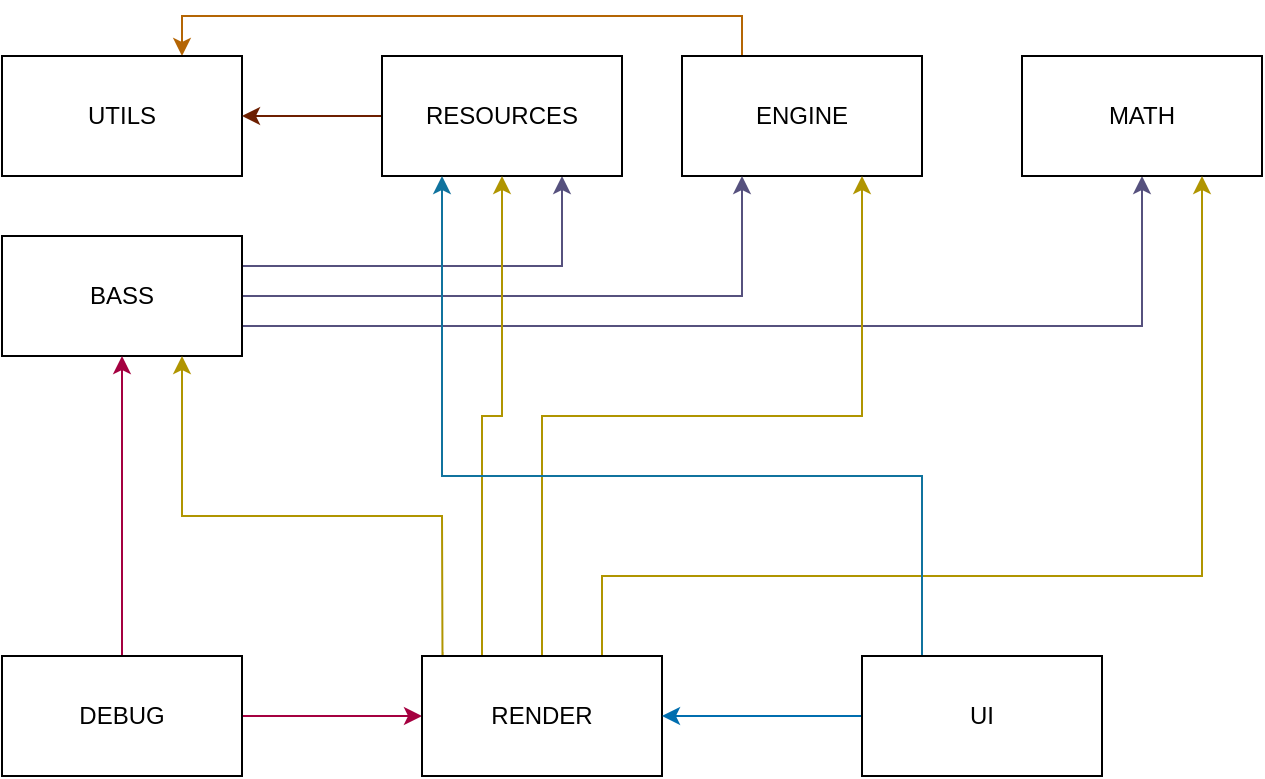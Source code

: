 <mxfile version="21.3.4" type="github">
  <diagram name="Page-1" id="9xXpQoKFAjOWmioz_WNq">
    <mxGraphModel dx="1434" dy="756" grid="1" gridSize="10" guides="1" tooltips="1" connect="1" arrows="1" fold="1" page="1" pageScale="1" pageWidth="827" pageHeight="583" math="0" shadow="0">
      <root>
        <mxCell id="0" />
        <mxCell id="1" parent="0" />
        <mxCell id="0HHs3alpBDfe58Pw6IrG-2" style="edgeStyle=orthogonalEdgeStyle;rounded=0;orthogonalLoop=1;jettySize=auto;html=1;exitX=0.25;exitY=0;exitDx=0;exitDy=0;entryX=0.75;entryY=0;entryDx=0;entryDy=0;fillColor=#fad7ac;strokeColor=#b46504;backgroundOutline=0;" parent="1" source="vDj8au7zf55BE4AIelzE-1" target="vDj8au7zf55BE4AIelzE-4" edge="1">
          <mxGeometry relative="1" as="geometry" />
        </mxCell>
        <mxCell id="vDj8au7zf55BE4AIelzE-1" value="ENGINE" style="rounded=0;whiteSpace=wrap;html=1;backgroundOutline=0;" parent="1" vertex="1">
          <mxGeometry x="439" y="122" width="120" height="60" as="geometry" />
        </mxCell>
        <mxCell id="vDj8au7zf55BE4AIelzE-3" style="edgeStyle=orthogonalEdgeStyle;rounded=0;orthogonalLoop=1;jettySize=auto;html=1;entryX=0.25;entryY=1;entryDx=0;entryDy=0;fillColor=#d0cee2;strokeColor=#56517e;backgroundOutline=0;" parent="1" source="vDj8au7zf55BE4AIelzE-2" target="vDj8au7zf55BE4AIelzE-1" edge="1">
          <mxGeometry relative="1" as="geometry" />
        </mxCell>
        <mxCell id="vDj8au7zf55BE4AIelzE-8" style="edgeStyle=orthogonalEdgeStyle;rounded=0;orthogonalLoop=1;jettySize=auto;html=1;exitX=1;exitY=0.75;exitDx=0;exitDy=0;entryX=0.5;entryY=1;entryDx=0;entryDy=0;fillColor=#d0cee2;strokeColor=#56517e;backgroundOutline=0;" parent="1" source="vDj8au7zf55BE4AIelzE-2" target="vDj8au7zf55BE4AIelzE-5" edge="1">
          <mxGeometry relative="1" as="geometry" />
        </mxCell>
        <mxCell id="FS8cLIiwcNOSHCEOTmZc-13" style="edgeStyle=orthogonalEdgeStyle;rounded=0;orthogonalLoop=1;jettySize=auto;html=1;exitX=1;exitY=0.25;exitDx=0;exitDy=0;entryX=0.75;entryY=1;entryDx=0;entryDy=0;fillColor=#d0cee2;strokeColor=#56517e;backgroundOutline=0;" edge="1" parent="1" source="vDj8au7zf55BE4AIelzE-2" target="vDj8au7zf55BE4AIelzE-6">
          <mxGeometry relative="1" as="geometry" />
        </mxCell>
        <mxCell id="vDj8au7zf55BE4AIelzE-2" value="BASS" style="rounded=0;whiteSpace=wrap;html=1;backgroundOutline=0;" parent="1" vertex="1">
          <mxGeometry x="99" y="212" width="120" height="60" as="geometry" />
        </mxCell>
        <mxCell id="vDj8au7zf55BE4AIelzE-4" value="UTILS" style="rounded=0;whiteSpace=wrap;html=1;backgroundOutline=0;" parent="1" vertex="1">
          <mxGeometry x="99" y="122" width="120" height="60" as="geometry" />
        </mxCell>
        <mxCell id="vDj8au7zf55BE4AIelzE-5" value="MATH" style="rounded=0;whiteSpace=wrap;html=1;backgroundOutline=0;" parent="1" vertex="1">
          <mxGeometry x="609" y="122" width="120" height="60" as="geometry" />
        </mxCell>
        <mxCell id="vDj8au7zf55BE4AIelzE-9" style="edgeStyle=orthogonalEdgeStyle;rounded=0;orthogonalLoop=1;jettySize=auto;html=1;exitX=0;exitY=0.5;exitDx=0;exitDy=0;fillColor=#a0522d;strokeColor=#6D1F00;backgroundOutline=0;" parent="1" source="vDj8au7zf55BE4AIelzE-6" target="vDj8au7zf55BE4AIelzE-4" edge="1">
          <mxGeometry relative="1" as="geometry" />
        </mxCell>
        <mxCell id="vDj8au7zf55BE4AIelzE-6" value="RESOURCES" style="rounded=0;whiteSpace=wrap;html=1;backgroundOutline=0;" parent="1" vertex="1">
          <mxGeometry x="289" y="122" width="120" height="60" as="geometry" />
        </mxCell>
        <mxCell id="FS8cLIiwcNOSHCEOTmZc-15" style="edgeStyle=orthogonalEdgeStyle;rounded=0;orthogonalLoop=1;jettySize=auto;html=1;exitX=0.5;exitY=0;exitDx=0;exitDy=0;entryX=0.5;entryY=1;entryDx=0;entryDy=0;fillColor=#d80073;strokeColor=#A50040;backgroundOutline=0;" edge="1" parent="1" source="vDj8au7zf55BE4AIelzE-10" target="vDj8au7zf55BE4AIelzE-2">
          <mxGeometry relative="1" as="geometry" />
        </mxCell>
        <mxCell id="FS8cLIiwcNOSHCEOTmZc-16" style="edgeStyle=orthogonalEdgeStyle;rounded=0;orthogonalLoop=1;jettySize=auto;html=1;exitX=1;exitY=0.5;exitDx=0;exitDy=0;entryX=0;entryY=0.5;entryDx=0;entryDy=0;fillColor=#d80073;strokeColor=#A50040;backgroundOutline=0;" edge="1" parent="1" source="vDj8au7zf55BE4AIelzE-10" target="vDj8au7zf55BE4AIelzE-11">
          <mxGeometry relative="1" as="geometry" />
        </mxCell>
        <mxCell id="vDj8au7zf55BE4AIelzE-10" value="DEBUG" style="whiteSpace=wrap;html=1;backgroundOutline=0;" parent="1" vertex="1">
          <mxGeometry x="99" y="422" width="120" height="60" as="geometry" />
        </mxCell>
        <mxCell id="vDj8au7zf55BE4AIelzE-16" style="edgeStyle=orthogonalEdgeStyle;rounded=0;orthogonalLoop=1;jettySize=auto;html=1;exitX=0.75;exitY=0;exitDx=0;exitDy=0;entryX=0.75;entryY=1;entryDx=0;entryDy=0;fillColor=#e3c800;strokeColor=#B09500;backgroundOutline=0;" parent="1" source="vDj8au7zf55BE4AIelzE-11" target="vDj8au7zf55BE4AIelzE-5" edge="1">
          <mxGeometry relative="1" as="geometry">
            <Array as="points">
              <mxPoint x="699" y="382" />
            </Array>
          </mxGeometry>
        </mxCell>
        <mxCell id="vDj8au7zf55BE4AIelzE-17" style="edgeStyle=orthogonalEdgeStyle;rounded=0;orthogonalLoop=1;jettySize=auto;html=1;exitX=0.5;exitY=0;exitDx=0;exitDy=0;entryX=0.75;entryY=1;entryDx=0;entryDy=0;fillColor=#e3c800;strokeColor=#B09500;backgroundOutline=0;" parent="1" source="vDj8au7zf55BE4AIelzE-11" target="vDj8au7zf55BE4AIelzE-1" edge="1">
          <mxGeometry relative="1" as="geometry" />
        </mxCell>
        <mxCell id="FS8cLIiwcNOSHCEOTmZc-12" style="edgeStyle=orthogonalEdgeStyle;rounded=0;orthogonalLoop=1;jettySize=auto;html=1;exitX=0.086;exitY=-0.033;exitDx=0;exitDy=0;entryX=0.75;entryY=1;entryDx=0;entryDy=0;exitPerimeter=0;fillColor=#e3c800;strokeColor=#B09500;backgroundOutline=0;" edge="1" parent="1" source="vDj8au7zf55BE4AIelzE-11" target="vDj8au7zf55BE4AIelzE-2">
          <mxGeometry relative="1" as="geometry">
            <Array as="points">
              <mxPoint x="319" y="437" />
              <mxPoint x="319" y="352" />
              <mxPoint x="189" y="352" />
            </Array>
          </mxGeometry>
        </mxCell>
        <mxCell id="FS8cLIiwcNOSHCEOTmZc-17" style="edgeStyle=orthogonalEdgeStyle;rounded=0;orthogonalLoop=1;jettySize=auto;html=1;exitX=0.25;exitY=0;exitDx=0;exitDy=0;fillColor=#e3c800;strokeColor=#B09500;backgroundOutline=0;" edge="1" parent="1" source="vDj8au7zf55BE4AIelzE-11" target="vDj8au7zf55BE4AIelzE-6">
          <mxGeometry relative="1" as="geometry" />
        </mxCell>
        <mxCell id="vDj8au7zf55BE4AIelzE-11" value="RENDER" style="whiteSpace=wrap;html=1;backgroundOutline=0;" parent="1" vertex="1">
          <mxGeometry x="309" y="422" width="120" height="60" as="geometry" />
        </mxCell>
        <mxCell id="FS8cLIiwcNOSHCEOTmZc-8" style="edgeStyle=orthogonalEdgeStyle;rounded=0;orthogonalLoop=1;jettySize=auto;html=1;exitX=0;exitY=0.5;exitDx=0;exitDy=0;entryX=1;entryY=0.5;entryDx=0;entryDy=0;fillColor=#1ba1e2;strokeColor=#006EAF;backgroundOutline=0;" edge="1" parent="1" source="vDj8au7zf55BE4AIelzE-14" target="vDj8au7zf55BE4AIelzE-11">
          <mxGeometry relative="1" as="geometry" />
        </mxCell>
        <mxCell id="FS8cLIiwcNOSHCEOTmZc-18" style="edgeStyle=orthogonalEdgeStyle;rounded=0;orthogonalLoop=1;jettySize=auto;html=1;exitX=0.25;exitY=0;exitDx=0;exitDy=0;entryX=0.25;entryY=1;entryDx=0;entryDy=0;fillColor=#b1ddf0;strokeColor=#10739e;backgroundOutline=0;" edge="1" parent="1" source="vDj8au7zf55BE4AIelzE-14" target="vDj8au7zf55BE4AIelzE-6">
          <mxGeometry relative="1" as="geometry">
            <Array as="points">
              <mxPoint x="559" y="332" />
              <mxPoint x="319" y="332" />
            </Array>
          </mxGeometry>
        </mxCell>
        <mxCell id="vDj8au7zf55BE4AIelzE-14" value="UI" style="whiteSpace=wrap;html=1;backgroundOutline=0;" parent="1" vertex="1">
          <mxGeometry x="529" y="422" width="120" height="60" as="geometry" />
        </mxCell>
      </root>
    </mxGraphModel>
  </diagram>
</mxfile>
